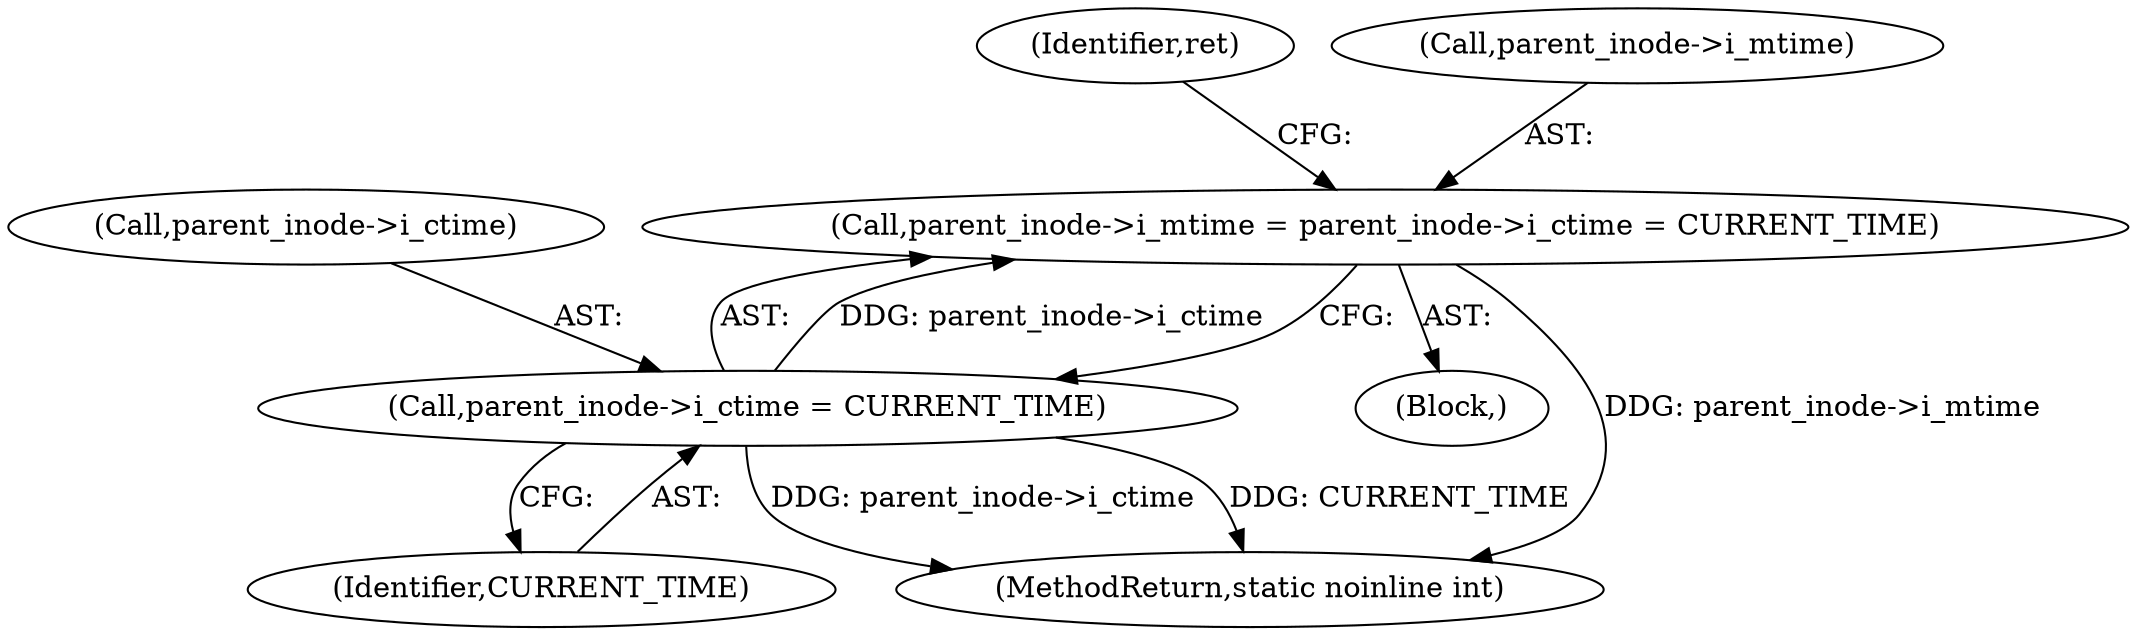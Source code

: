 digraph "0_linux_9c52057c698fb96f8f07e7a4bcf4801a092bda89_2@pointer" {
"1000728" [label="(Call,parent_inode->i_mtime = parent_inode->i_ctime = CURRENT_TIME)"];
"1000732" [label="(Call,parent_inode->i_ctime = CURRENT_TIME)"];
"1000732" [label="(Call,parent_inode->i_ctime = CURRENT_TIME)"];
"1000728" [label="(Call,parent_inode->i_mtime = parent_inode->i_ctime = CURRENT_TIME)"];
"1000114" [label="(Block,)"];
"1000733" [label="(Call,parent_inode->i_ctime)"];
"1000776" [label="(MethodReturn,static noinline int)"];
"1000738" [label="(Identifier,ret)"];
"1000736" [label="(Identifier,CURRENT_TIME)"];
"1000729" [label="(Call,parent_inode->i_mtime)"];
"1000728" -> "1000114"  [label="AST: "];
"1000728" -> "1000732"  [label="CFG: "];
"1000729" -> "1000728"  [label="AST: "];
"1000732" -> "1000728"  [label="AST: "];
"1000738" -> "1000728"  [label="CFG: "];
"1000728" -> "1000776"  [label="DDG: parent_inode->i_mtime"];
"1000732" -> "1000728"  [label="DDG: parent_inode->i_ctime"];
"1000732" -> "1000736"  [label="CFG: "];
"1000733" -> "1000732"  [label="AST: "];
"1000736" -> "1000732"  [label="AST: "];
"1000732" -> "1000776"  [label="DDG: CURRENT_TIME"];
"1000732" -> "1000776"  [label="DDG: parent_inode->i_ctime"];
}
